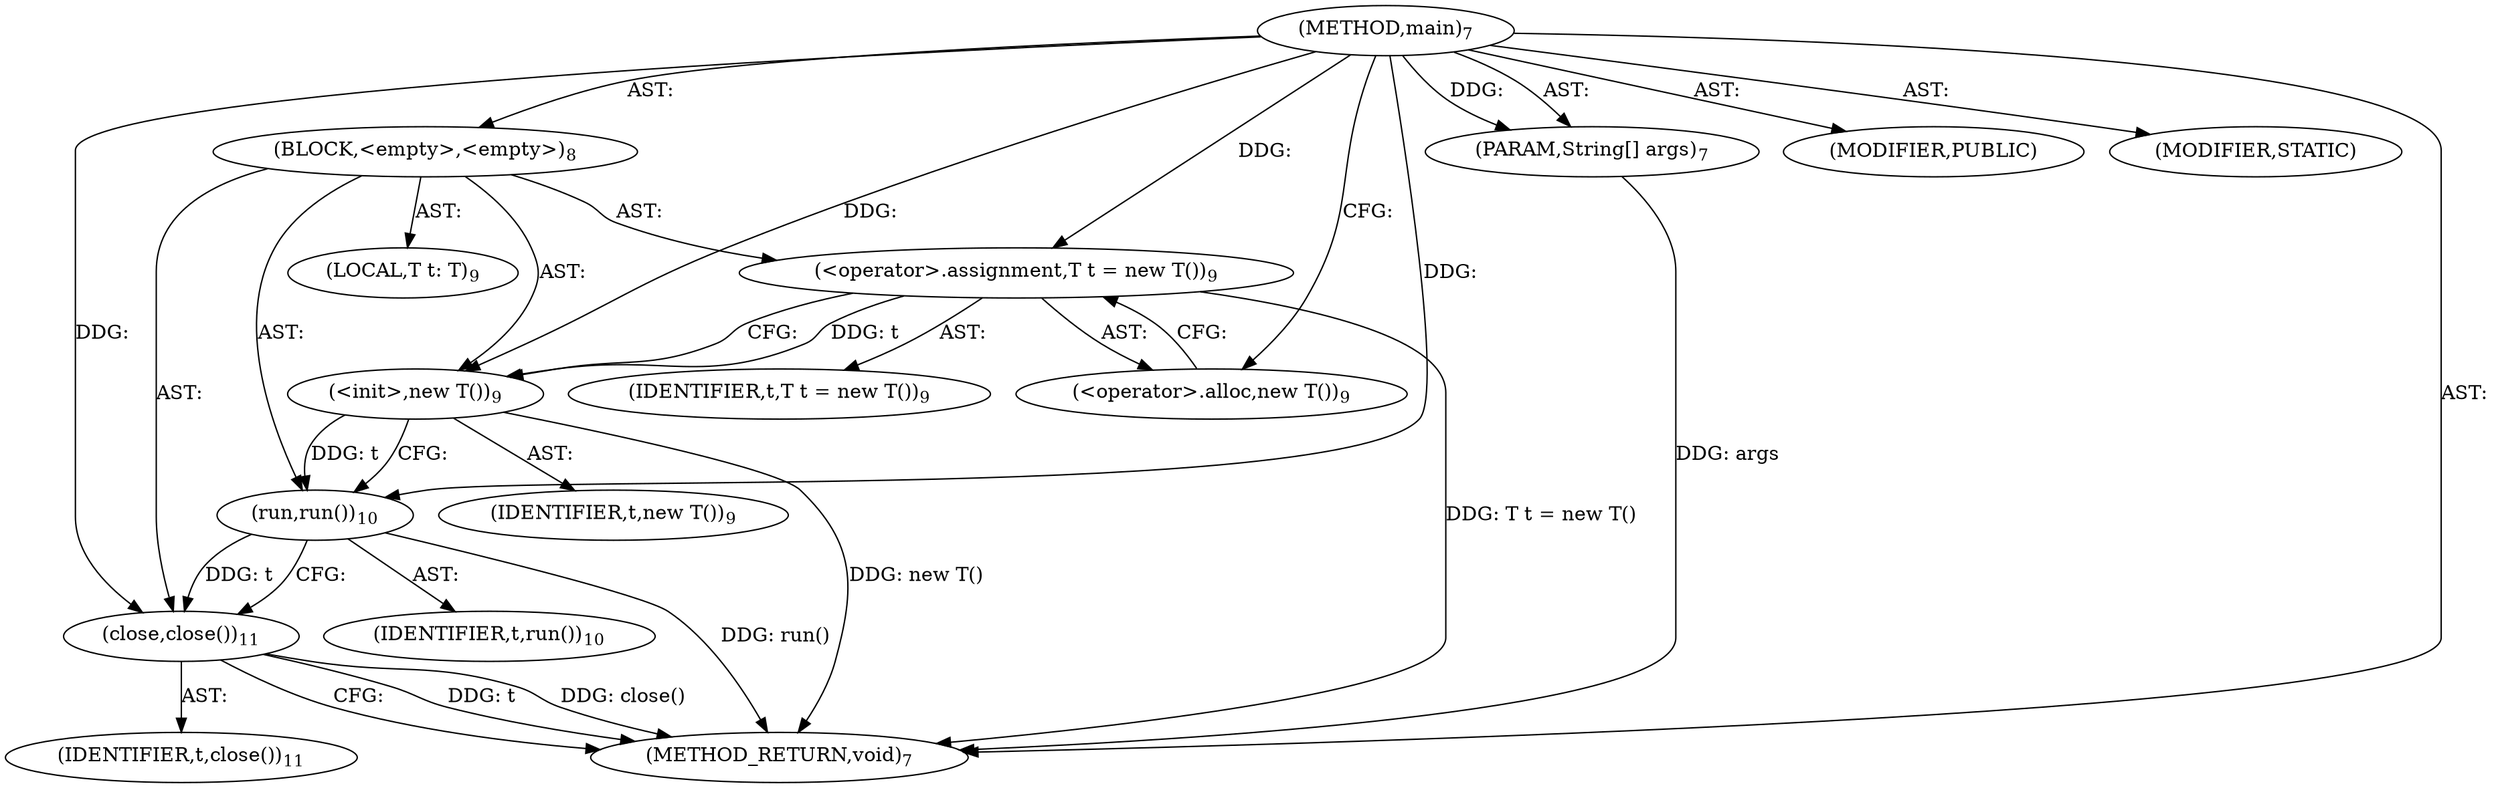 digraph "main" {  
"19" [label = <(METHOD,main)<SUB>7</SUB>> ]
"20" [label = <(PARAM,String[] args)<SUB>7</SUB>> ]
"21" [label = <(BLOCK,&lt;empty&gt;,&lt;empty&gt;)<SUB>8</SUB>> ]
"4" [label = <(LOCAL,T t: T)<SUB>9</SUB>> ]
"22" [label = <(&lt;operator&gt;.assignment,T t = new T())<SUB>9</SUB>> ]
"23" [label = <(IDENTIFIER,t,T t = new T())<SUB>9</SUB>> ]
"24" [label = <(&lt;operator&gt;.alloc,new T())<SUB>9</SUB>> ]
"25" [label = <(&lt;init&gt;,new T())<SUB>9</SUB>> ]
"3" [label = <(IDENTIFIER,t,new T())<SUB>9</SUB>> ]
"26" [label = <(run,run())<SUB>10</SUB>> ]
"27" [label = <(IDENTIFIER,t,run())<SUB>10</SUB>> ]
"28" [label = <(close,close())<SUB>11</SUB>> ]
"29" [label = <(IDENTIFIER,t,close())<SUB>11</SUB>> ]
"30" [label = <(MODIFIER,PUBLIC)> ]
"31" [label = <(MODIFIER,STATIC)> ]
"32" [label = <(METHOD_RETURN,void)<SUB>7</SUB>> ]
  "19" -> "20"  [ label = "AST: "] 
  "19" -> "21"  [ label = "AST: "] 
  "19" -> "30"  [ label = "AST: "] 
  "19" -> "31"  [ label = "AST: "] 
  "19" -> "32"  [ label = "AST: "] 
  "21" -> "4"  [ label = "AST: "] 
  "21" -> "22"  [ label = "AST: "] 
  "21" -> "25"  [ label = "AST: "] 
  "21" -> "26"  [ label = "AST: "] 
  "21" -> "28"  [ label = "AST: "] 
  "22" -> "23"  [ label = "AST: "] 
  "22" -> "24"  [ label = "AST: "] 
  "25" -> "3"  [ label = "AST: "] 
  "26" -> "27"  [ label = "AST: "] 
  "28" -> "29"  [ label = "AST: "] 
  "22" -> "25"  [ label = "CFG: "] 
  "25" -> "26"  [ label = "CFG: "] 
  "26" -> "28"  [ label = "CFG: "] 
  "28" -> "32"  [ label = "CFG: "] 
  "24" -> "22"  [ label = "CFG: "] 
  "19" -> "24"  [ label = "CFG: "] 
  "20" -> "32"  [ label = "DDG: args"] 
  "22" -> "32"  [ label = "DDG: T t = new T()"] 
  "25" -> "32"  [ label = "DDG: new T()"] 
  "26" -> "32"  [ label = "DDG: run()"] 
  "28" -> "32"  [ label = "DDG: t"] 
  "28" -> "32"  [ label = "DDG: close()"] 
  "19" -> "20"  [ label = "DDG: "] 
  "19" -> "22"  [ label = "DDG: "] 
  "22" -> "25"  [ label = "DDG: t"] 
  "19" -> "25"  [ label = "DDG: "] 
  "25" -> "26"  [ label = "DDG: t"] 
  "19" -> "26"  [ label = "DDG: "] 
  "26" -> "28"  [ label = "DDG: t"] 
  "19" -> "28"  [ label = "DDG: "] 
}
